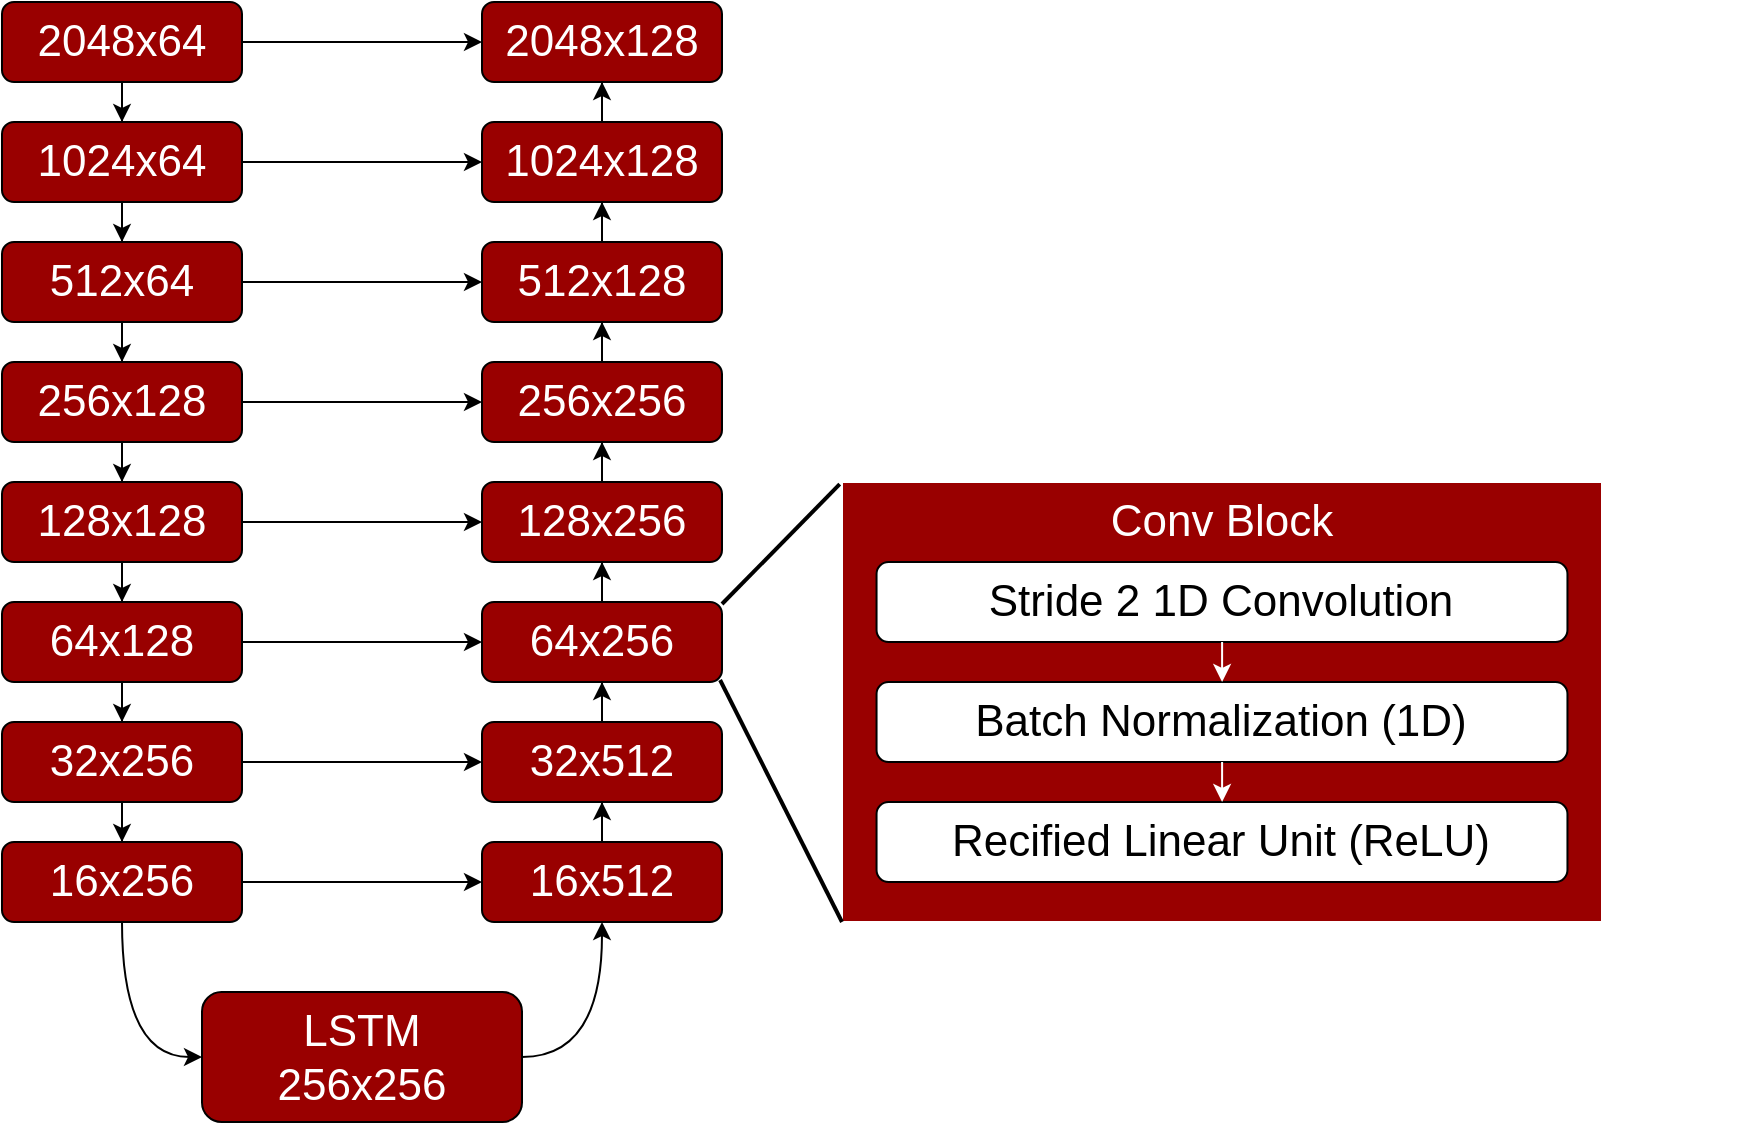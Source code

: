 <mxfile pages="7" version="11.2.5" type="device"><diagram id="hh4wprgYDUWDl3ANVUKV" name="architecture"><mxGraphModel dx="1102" dy="819" grid="1" gridSize="10" guides="1" tooltips="1" connect="1" arrows="1" fold="1" page="1" pageScale="1" pageWidth="850" pageHeight="1100" math="0" shadow="0"><root><mxCell id="0"/><mxCell id="1" parent="0"/><mxCell id="wCIZvv6XgK8G4_lNBsZp-33" style="edgeStyle=orthogonalEdgeStyle;rounded=0;orthogonalLoop=1;jettySize=auto;html=1;fontSize=22;" parent="1" source="wCIZvv6XgK8G4_lNBsZp-1" target="wCIZvv6XgK8G4_lNBsZp-18" edge="1"><mxGeometry relative="1" as="geometry"/></mxCell><mxCell id="wCIZvv6XgK8G4_lNBsZp-34" style="edgeStyle=orthogonalEdgeStyle;rounded=0;orthogonalLoop=1;jettySize=auto;html=1;fontSize=22;" parent="1" source="wCIZvv6XgK8G4_lNBsZp-1" target="wCIZvv6XgK8G4_lNBsZp-2" edge="1"><mxGeometry relative="1" as="geometry"/></mxCell><mxCell id="wCIZvv6XgK8G4_lNBsZp-1" value="2048x64" style="rounded=1;whiteSpace=wrap;html=1;fontSize=22;fillColor=#990000;fontColor=#FFFFFF;" parent="1" vertex="1"><mxGeometry x="20" y="20" width="120" height="40" as="geometry"/></mxCell><mxCell id="wCIZvv6XgK8G4_lNBsZp-32" style="edgeStyle=orthogonalEdgeStyle;rounded=0;orthogonalLoop=1;jettySize=auto;html=1;fontSize=22;" parent="1" source="wCIZvv6XgK8G4_lNBsZp-2" target="wCIZvv6XgK8G4_lNBsZp-19" edge="1"><mxGeometry relative="1" as="geometry"/></mxCell><mxCell id="wCIZvv6XgK8G4_lNBsZp-36" style="edgeStyle=orthogonalEdgeStyle;rounded=0;orthogonalLoop=1;jettySize=auto;html=1;entryX=0.5;entryY=0;entryDx=0;entryDy=0;fontSize=22;" parent="1" source="wCIZvv6XgK8G4_lNBsZp-2" target="wCIZvv6XgK8G4_lNBsZp-3" edge="1"><mxGeometry relative="1" as="geometry"/></mxCell><mxCell id="wCIZvv6XgK8G4_lNBsZp-2" value="1024x64" style="rounded=1;whiteSpace=wrap;html=1;fontSize=22;fillColor=#990000;fontColor=#FFFFFF;" parent="1" vertex="1"><mxGeometry x="20" y="80" width="120" height="40" as="geometry"/></mxCell><mxCell id="wCIZvv6XgK8G4_lNBsZp-31" style="edgeStyle=orthogonalEdgeStyle;rounded=0;orthogonalLoop=1;jettySize=auto;html=1;fontSize=22;" parent="1" source="wCIZvv6XgK8G4_lNBsZp-3" target="wCIZvv6XgK8G4_lNBsZp-20" edge="1"><mxGeometry relative="1" as="geometry"/></mxCell><mxCell id="wCIZvv6XgK8G4_lNBsZp-39" style="edgeStyle=orthogonalEdgeStyle;rounded=0;orthogonalLoop=1;jettySize=auto;html=1;fontSize=22;" parent="1" source="wCIZvv6XgK8G4_lNBsZp-3" target="wCIZvv6XgK8G4_lNBsZp-12" edge="1"><mxGeometry relative="1" as="geometry"/></mxCell><mxCell id="wCIZvv6XgK8G4_lNBsZp-3" value="512x64" style="rounded=1;whiteSpace=wrap;html=1;fontSize=22;fillColor=#990000;fontColor=#FFFFFF;" parent="1" vertex="1"><mxGeometry x="20" y="140" width="120" height="40" as="geometry"/></mxCell><mxCell id="wCIZvv6XgK8G4_lNBsZp-30" style="edgeStyle=orthogonalEdgeStyle;rounded=0;orthogonalLoop=1;jettySize=auto;html=1;fontSize=22;" parent="1" source="wCIZvv6XgK8G4_lNBsZp-12" target="wCIZvv6XgK8G4_lNBsZp-21" edge="1"><mxGeometry relative="1" as="geometry"/></mxCell><mxCell id="wCIZvv6XgK8G4_lNBsZp-40" style="edgeStyle=orthogonalEdgeStyle;rounded=0;orthogonalLoop=1;jettySize=auto;html=1;fontSize=22;" parent="1" source="wCIZvv6XgK8G4_lNBsZp-12" target="wCIZvv6XgK8G4_lNBsZp-13" edge="1"><mxGeometry relative="1" as="geometry"/></mxCell><mxCell id="wCIZvv6XgK8G4_lNBsZp-12" value="256x128" style="rounded=1;whiteSpace=wrap;html=1;fontSize=22;fillColor=#990000;fontColor=#FFFFFF;" parent="1" vertex="1"><mxGeometry x="20" y="200" width="120" height="40" as="geometry"/></mxCell><mxCell id="wCIZvv6XgK8G4_lNBsZp-29" style="edgeStyle=orthogonalEdgeStyle;rounded=0;orthogonalLoop=1;jettySize=auto;html=1;fontSize=22;" parent="1" source="wCIZvv6XgK8G4_lNBsZp-13" target="wCIZvv6XgK8G4_lNBsZp-22" edge="1"><mxGeometry relative="1" as="geometry"/></mxCell><mxCell id="wCIZvv6XgK8G4_lNBsZp-41" style="edgeStyle=orthogonalEdgeStyle;rounded=0;orthogonalLoop=1;jettySize=auto;html=1;fontSize=22;" parent="1" source="wCIZvv6XgK8G4_lNBsZp-13" target="wCIZvv6XgK8G4_lNBsZp-14" edge="1"><mxGeometry relative="1" as="geometry"/></mxCell><mxCell id="wCIZvv6XgK8G4_lNBsZp-13" value="128x128" style="rounded=1;whiteSpace=wrap;html=1;fontSize=22;fillColor=#990000;fontColor=#FFFFFF;" parent="1" vertex="1"><mxGeometry x="20" y="260" width="120" height="40" as="geometry"/></mxCell><mxCell id="wCIZvv6XgK8G4_lNBsZp-28" style="edgeStyle=orthogonalEdgeStyle;rounded=0;orthogonalLoop=1;jettySize=auto;html=1;entryX=0;entryY=0.5;entryDx=0;entryDy=0;fontSize=22;" parent="1" source="wCIZvv6XgK8G4_lNBsZp-14" target="wCIZvv6XgK8G4_lNBsZp-23" edge="1"><mxGeometry relative="1" as="geometry"/></mxCell><mxCell id="wCIZvv6XgK8G4_lNBsZp-42" style="edgeStyle=orthogonalEdgeStyle;rounded=0;orthogonalLoop=1;jettySize=auto;html=1;fontSize=22;" parent="1" source="wCIZvv6XgK8G4_lNBsZp-14" target="wCIZvv6XgK8G4_lNBsZp-15" edge="1"><mxGeometry relative="1" as="geometry"/></mxCell><mxCell id="wCIZvv6XgK8G4_lNBsZp-14" value="64x128" style="rounded=1;whiteSpace=wrap;html=1;fontSize=22;fillColor=#990000;fontColor=#FFFFFF;" parent="1" vertex="1"><mxGeometry x="20" y="320" width="120" height="40" as="geometry"/></mxCell><mxCell id="wCIZvv6XgK8G4_lNBsZp-27" style="edgeStyle=orthogonalEdgeStyle;rounded=0;orthogonalLoop=1;jettySize=auto;html=1;fontSize=22;" parent="1" source="wCIZvv6XgK8G4_lNBsZp-15" target="wCIZvv6XgK8G4_lNBsZp-24" edge="1"><mxGeometry relative="1" as="geometry"/></mxCell><mxCell id="wCIZvv6XgK8G4_lNBsZp-43" style="edgeStyle=orthogonalEdgeStyle;rounded=0;orthogonalLoop=1;jettySize=auto;html=1;fontSize=22;" parent="1" source="wCIZvv6XgK8G4_lNBsZp-15" target="wCIZvv6XgK8G4_lNBsZp-16" edge="1"><mxGeometry relative="1" as="geometry"/></mxCell><mxCell id="wCIZvv6XgK8G4_lNBsZp-15" value="32x256" style="rounded=1;whiteSpace=wrap;html=1;fontSize=22;fillColor=#990000;fontColor=#FFFFFF;" parent="1" vertex="1"><mxGeometry x="20" y="380" width="120" height="40" as="geometry"/></mxCell><mxCell id="wCIZvv6XgK8G4_lNBsZp-26" style="edgeStyle=orthogonalEdgeStyle;rounded=0;orthogonalLoop=1;jettySize=auto;html=1;fontSize=22;" parent="1" source="wCIZvv6XgK8G4_lNBsZp-16" target="wCIZvv6XgK8G4_lNBsZp-25" edge="1"><mxGeometry relative="1" as="geometry"/></mxCell><mxCell id="yEfzBkZARsKfEsl_yCXS-7" style="edgeStyle=orthogonalEdgeStyle;rounded=0;orthogonalLoop=1;jettySize=auto;html=1;curved=1;exitX=0.5;exitY=1;exitDx=0;exitDy=0;entryX=0;entryY=0.5;entryDx=0;entryDy=0;fontSize=22;" parent="1" source="wCIZvv6XgK8G4_lNBsZp-16" target="bncAgw8XK06j2pNenNjP-2" edge="1"><mxGeometry relative="1" as="geometry"><mxPoint x="20" y="530" as="targetPoint"/></mxGeometry></mxCell><mxCell id="wCIZvv6XgK8G4_lNBsZp-16" value="16x256" style="rounded=1;whiteSpace=wrap;html=1;fontSize=22;fillColor=#990000;fontColor=#FFFFFF;" parent="1" vertex="1"><mxGeometry x="20" y="440" width="120" height="40" as="geometry"/></mxCell><mxCell id="wCIZvv6XgK8G4_lNBsZp-18" value="2048x128" style="rounded=1;whiteSpace=wrap;html=1;fontSize=22;fillColor=#990000;fontColor=#FFFFFF;" parent="1" vertex="1"><mxGeometry x="260" y="20" width="120" height="40" as="geometry"/></mxCell><mxCell id="wCIZvv6XgK8G4_lNBsZp-52" style="edgeStyle=orthogonalEdgeStyle;rounded=0;orthogonalLoop=1;jettySize=auto;html=1;fontSize=22;" parent="1" source="wCIZvv6XgK8G4_lNBsZp-19" target="wCIZvv6XgK8G4_lNBsZp-18" edge="1"><mxGeometry relative="1" as="geometry"/></mxCell><mxCell id="wCIZvv6XgK8G4_lNBsZp-19" value="1024x128" style="rounded=1;whiteSpace=wrap;html=1;fontSize=22;fillColor=#990000;fontColor=#FFFFFF;" parent="1" vertex="1"><mxGeometry x="260" y="80" width="120" height="40" as="geometry"/></mxCell><mxCell id="wCIZvv6XgK8G4_lNBsZp-51" style="edgeStyle=orthogonalEdgeStyle;rounded=0;orthogonalLoop=1;jettySize=auto;html=1;fontSize=22;" parent="1" source="wCIZvv6XgK8G4_lNBsZp-20" target="wCIZvv6XgK8G4_lNBsZp-19" edge="1"><mxGeometry relative="1" as="geometry"/></mxCell><mxCell id="wCIZvv6XgK8G4_lNBsZp-20" value="512x128" style="rounded=1;whiteSpace=wrap;html=1;fontSize=22;fillColor=#990000;fontColor=#FFFFFF;" parent="1" vertex="1"><mxGeometry x="260" y="140" width="120" height="40" as="geometry"/></mxCell><mxCell id="wCIZvv6XgK8G4_lNBsZp-50" style="edgeStyle=orthogonalEdgeStyle;rounded=0;orthogonalLoop=1;jettySize=auto;html=1;fontSize=22;" parent="1" source="wCIZvv6XgK8G4_lNBsZp-21" target="wCIZvv6XgK8G4_lNBsZp-20" edge="1"><mxGeometry relative="1" as="geometry"/></mxCell><mxCell id="wCIZvv6XgK8G4_lNBsZp-21" value="256x256" style="rounded=1;whiteSpace=wrap;html=1;fontSize=22;fillColor=#990000;fontColor=#FFFFFF;" parent="1" vertex="1"><mxGeometry x="260" y="200" width="120" height="40" as="geometry"/></mxCell><mxCell id="wCIZvv6XgK8G4_lNBsZp-49" style="edgeStyle=orthogonalEdgeStyle;rounded=0;orthogonalLoop=1;jettySize=auto;html=1;fontSize=22;" parent="1" source="wCIZvv6XgK8G4_lNBsZp-22" target="wCIZvv6XgK8G4_lNBsZp-21" edge="1"><mxGeometry relative="1" as="geometry"/></mxCell><mxCell id="wCIZvv6XgK8G4_lNBsZp-22" value="128x256" style="rounded=1;whiteSpace=wrap;html=1;fontSize=22;fillColor=#990000;fontColor=#FFFFFF;" parent="1" vertex="1"><mxGeometry x="260" y="260" width="120" height="40" as="geometry"/></mxCell><mxCell id="wCIZvv6XgK8G4_lNBsZp-48" style="edgeStyle=orthogonalEdgeStyle;rounded=0;orthogonalLoop=1;jettySize=auto;html=1;fontSize=22;" parent="1" source="wCIZvv6XgK8G4_lNBsZp-23" target="wCIZvv6XgK8G4_lNBsZp-22" edge="1"><mxGeometry relative="1" as="geometry"/></mxCell><mxCell id="wCIZvv6XgK8G4_lNBsZp-23" value="64x256" style="rounded=1;whiteSpace=wrap;html=1;fontSize=22;fillColor=#990000;fontColor=#FFFFFF;" parent="1" vertex="1"><mxGeometry x="260" y="320" width="120" height="40" as="geometry"/></mxCell><mxCell id="wCIZvv6XgK8G4_lNBsZp-47" style="edgeStyle=orthogonalEdgeStyle;rounded=0;orthogonalLoop=1;jettySize=auto;html=1;fontSize=22;" parent="1" source="wCIZvv6XgK8G4_lNBsZp-24" target="wCIZvv6XgK8G4_lNBsZp-23" edge="1"><mxGeometry relative="1" as="geometry"/></mxCell><mxCell id="wCIZvv6XgK8G4_lNBsZp-24" value="32x512" style="rounded=1;whiteSpace=wrap;html=1;fontSize=22;fillColor=#990000;fontColor=#FFFFFF;" parent="1" vertex="1"><mxGeometry x="260" y="380" width="120" height="40" as="geometry"/></mxCell><mxCell id="wCIZvv6XgK8G4_lNBsZp-46" style="edgeStyle=orthogonalEdgeStyle;rounded=0;orthogonalLoop=1;jettySize=auto;html=1;fontSize=22;" parent="1" source="wCIZvv6XgK8G4_lNBsZp-25" target="wCIZvv6XgK8G4_lNBsZp-24" edge="1"><mxGeometry relative="1" as="geometry"/></mxCell><mxCell id="wCIZvv6XgK8G4_lNBsZp-25" value="16x512" style="rounded=1;whiteSpace=wrap;html=1;fontSize=22;fillColor=#990000;fontColor=#FFFFFF;" parent="1" vertex="1"><mxGeometry x="260" y="440" width="120" height="40" as="geometry"/></mxCell><mxCell id="ewyj0aYga1jUK_Ubot-3-1" value="Text" style="text;html=1;resizable=0;points=[];autosize=1;align=left;verticalAlign=top;spacingTop=-4;fontSize=17;fontColor=#FFFFFF;" parent="1" vertex="1"><mxGeometry x="848" y="161" width="50" height="20" as="geometry"/></mxCell><mxCell id="ewyj0aYga1jUK_Ubot-3-2" value="" style="group" parent="1" vertex="1" connectable="0"><mxGeometry x="440" y="260" width="380" height="220" as="geometry"/></mxCell><mxCell id="yEfzBkZARsKfEsl_yCXS-1" value="Conv Block" style="rounded=0;whiteSpace=wrap;html=1;verticalAlign=top;fontSize=22;fillColor=#990000;strokeColor=#FFFFFF;fontColor=#FFFFFF;" parent="ewyj0aYga1jUK_Ubot-3-2" vertex="1"><mxGeometry width="380" height="220" as="geometry"/></mxCell><mxCell id="yEfzBkZARsKfEsl_yCXS-3" value="Stride 2 1D Convolution" style="rounded=1;whiteSpace=wrap;html=1;fontSize=22;" parent="ewyj0aYga1jUK_Ubot-3-2" vertex="1"><mxGeometry x="17.273" y="40" width="345.455" height="40" as="geometry"/></mxCell><mxCell id="yEfzBkZARsKfEsl_yCXS-5" value="Batch Normalization (1D)" style="rounded=1;whiteSpace=wrap;html=1;fontSize=22;" parent="ewyj0aYga1jUK_Ubot-3-2" vertex="1"><mxGeometry x="17.273" y="100" width="345.455" height="40" as="geometry"/></mxCell><mxCell id="yEfzBkZARsKfEsl_yCXS-2" style="edgeStyle=orthogonalEdgeStyle;curved=1;rounded=0;orthogonalLoop=1;jettySize=auto;html=1;fontSize=22;strokeColor=#FFFFFF;" parent="ewyj0aYga1jUK_Ubot-3-2" source="yEfzBkZARsKfEsl_yCXS-3" target="yEfzBkZARsKfEsl_yCXS-5" edge="1"><mxGeometry relative="1" as="geometry"/></mxCell><mxCell id="yEfzBkZARsKfEsl_yCXS-6" value="Recified Linear Unit (ReLU)" style="rounded=1;whiteSpace=wrap;html=1;fontSize=22;" parent="ewyj0aYga1jUK_Ubot-3-2" vertex="1"><mxGeometry x="17.273" y="160" width="345.455" height="40" as="geometry"/></mxCell><mxCell id="yEfzBkZARsKfEsl_yCXS-4" style="edgeStyle=orthogonalEdgeStyle;curved=1;rounded=0;orthogonalLoop=1;jettySize=auto;html=1;fontSize=22;strokeColor=#FFFFFF;" parent="ewyj0aYga1jUK_Ubot-3-2" source="yEfzBkZARsKfEsl_yCXS-5" target="yEfzBkZARsKfEsl_yCXS-6" edge="1"><mxGeometry relative="1" as="geometry"/></mxCell><mxCell id="abrnB-KGb-TQtd7TWHsK-1" value="" style="endArrow=none;html=1;strokeWidth=2;fontSize=26;fontColor=#FFFFFF;entryX=-0.003;entryY=0.005;entryDx=0;entryDy=0;entryPerimeter=0;" parent="1" target="yEfzBkZARsKfEsl_yCXS-1" edge="1"><mxGeometry width="50" height="50" relative="1" as="geometry"><mxPoint x="380" y="321" as="sourcePoint"/><mxPoint x="470" y="610" as="targetPoint"/></mxGeometry></mxCell><mxCell id="abrnB-KGb-TQtd7TWHsK-2" value="" style="endArrow=none;html=1;strokeWidth=2;fontSize=26;fontColor=#FFFFFF;exitX=0.992;exitY=0.975;exitDx=0;exitDy=0;exitPerimeter=0;entryX=0;entryY=1;entryDx=0;entryDy=0;entryPerimeter=0;" parent="1" source="wCIZvv6XgK8G4_lNBsZp-23" target="yEfzBkZARsKfEsl_yCXS-1" edge="1"><mxGeometry width="50" height="50" relative="1" as="geometry"><mxPoint x="460" y="630" as="sourcePoint"/><mxPoint x="510" y="580" as="targetPoint"/></mxGeometry></mxCell><mxCell id="bncAgw8XK06j2pNenNjP-3" style="edgeStyle=orthogonalEdgeStyle;rounded=0;orthogonalLoop=1;jettySize=auto;html=1;entryX=0.5;entryY=1;entryDx=0;entryDy=0;curved=1;exitX=1;exitY=0.5;exitDx=0;exitDy=0;" edge="1" parent="1" source="bncAgw8XK06j2pNenNjP-2" target="wCIZvv6XgK8G4_lNBsZp-25"><mxGeometry relative="1" as="geometry"/></mxCell><mxCell id="bncAgw8XK06j2pNenNjP-2" value="LSTM&lt;br&gt;256x256" style="rounded=1;whiteSpace=wrap;html=1;fontSize=22;fillColor=#990000;fontColor=#FFFFFF;glass=0;shadow=0;comic=0;" vertex="1" parent="1"><mxGeometry x="120" y="515" width="160" height="65" as="geometry"/></mxCell></root></mxGraphModel></diagram><diagram id="qXuyZa2ULwIFoTz99JZ1" name="FrequencyDomain"><mxGraphModel dx="1102" dy="819" grid="1" gridSize="10" guides="1" tooltips="1" connect="1" arrows="1" fold="1" page="1" pageScale="1" pageWidth="850" pageHeight="1100" math="0" shadow="0"><root><mxCell id="7poZ2GvHAvjBAnBOWtJ1-0"/><mxCell id="7poZ2GvHAvjBAnBOWtJ1-1" parent="7poZ2GvHAvjBAnBOWtJ1-0"/><mxCell id="7poZ2GvHAvjBAnBOWtJ1-8" style="edgeStyle=orthogonalEdgeStyle;curved=1;rounded=0;orthogonalLoop=1;jettySize=auto;html=1;fontSize=17;strokeWidth=2;" parent="7poZ2GvHAvjBAnBOWtJ1-1" source="7poZ2GvHAvjBAnBOWtJ1-2" target="7poZ2GvHAvjBAnBOWtJ1-3" edge="1"><mxGeometry relative="1" as="geometry"/></mxCell><mxCell id="7poZ2GvHAvjBAnBOWtJ1-2" value="Time Domain Input Frame" style="rounded=1;whiteSpace=wrap;html=1;fillColor=#990000;fontColor=#FFFFFF;fontSize=17;" parent="7poZ2GvHAvjBAnBOWtJ1-1" vertex="1"><mxGeometry x="480" y="140" width="200" height="50" as="geometry"/></mxCell><mxCell id="7poZ2GvHAvjBAnBOWtJ1-9" style="rounded=0;orthogonalLoop=1;jettySize=auto;html=1;exitX=0.25;exitY=1;exitDx=0;exitDy=0;fontSize=17;strokeWidth=2;" parent="7poZ2GvHAvjBAnBOWtJ1-1" source="7poZ2GvHAvjBAnBOWtJ1-3" target="7poZ2GvHAvjBAnBOWtJ1-4" edge="1"><mxGeometry relative="1" as="geometry"/></mxCell><mxCell id="7poZ2GvHAvjBAnBOWtJ1-12" value="Magnitude" style="text;html=1;resizable=0;points=[];align=center;verticalAlign=middle;labelBackgroundColor=#ffffff;fontSize=17;" parent="7poZ2GvHAvjBAnBOWtJ1-9" vertex="1" connectable="0"><mxGeometry x="0.26" relative="1" as="geometry"><mxPoint y="-15" as="offset"/></mxGeometry></mxCell><mxCell id="7poZ2GvHAvjBAnBOWtJ1-13" style="edgeStyle=orthogonalEdgeStyle;curved=1;rounded=0;orthogonalLoop=1;jettySize=auto;html=1;exitX=0.75;exitY=1;exitDx=0;exitDy=0;entryX=0.75;entryY=0;entryDx=0;entryDy=0;fontSize=17;strokeWidth=2;" parent="7poZ2GvHAvjBAnBOWtJ1-1" source="7poZ2GvHAvjBAnBOWtJ1-3" target="7poZ2GvHAvjBAnBOWtJ1-5" edge="1"><mxGeometry relative="1" as="geometry"/></mxCell><mxCell id="7poZ2GvHAvjBAnBOWtJ1-14" value="Phase" style="text;html=1;resizable=0;points=[];align=center;verticalAlign=middle;labelBackgroundColor=#ffffff;fontSize=17;" parent="7poZ2GvHAvjBAnBOWtJ1-13" vertex="1" connectable="0"><mxGeometry x="-0.122" y="-4" relative="1" as="geometry"><mxPoint x="4" y="10" as="offset"/></mxGeometry></mxCell><mxCell id="7poZ2GvHAvjBAnBOWtJ1-3" value="FFT" style="rounded=1;whiteSpace=wrap;html=1;fillColor=#990000;fontColor=#FFFFFF;fontSize=17;" parent="7poZ2GvHAvjBAnBOWtJ1-1" vertex="1"><mxGeometry x="480" y="210" width="200" height="30" as="geometry"/></mxCell><mxCell id="7poZ2GvHAvjBAnBOWtJ1-10" style="rounded=0;orthogonalLoop=1;jettySize=auto;html=1;entryX=0.25;entryY=0;entryDx=0;entryDy=0;fontSize=17;strokeWidth=2;" parent="7poZ2GvHAvjBAnBOWtJ1-1" source="7poZ2GvHAvjBAnBOWtJ1-4" target="7poZ2GvHAvjBAnBOWtJ1-5" edge="1"><mxGeometry relative="1" as="geometry"/></mxCell><mxCell id="7poZ2GvHAvjBAnBOWtJ1-4" value="U-Net" style="rounded=1;whiteSpace=wrap;html=1;fillColor=#990000;fontColor=#FFFFFF;fontSize=17;" parent="7poZ2GvHAvjBAnBOWtJ1-1" vertex="1"><mxGeometry x="480" y="300" width="100" height="80" as="geometry"/></mxCell><mxCell id="7poZ2GvHAvjBAnBOWtJ1-7" style="edgeStyle=orthogonalEdgeStyle;curved=1;rounded=0;orthogonalLoop=1;jettySize=auto;html=1;fontSize=17;strokeWidth=2;" parent="7poZ2GvHAvjBAnBOWtJ1-1" source="7poZ2GvHAvjBAnBOWtJ1-5" target="7poZ2GvHAvjBAnBOWtJ1-6" edge="1"><mxGeometry relative="1" as="geometry"/></mxCell><mxCell id="7poZ2GvHAvjBAnBOWtJ1-5" value="IFFT" style="rounded=1;whiteSpace=wrap;html=1;fillColor=#990000;fontColor=#FFFFFF;fontSize=17;" parent="7poZ2GvHAvjBAnBOWtJ1-1" vertex="1"><mxGeometry x="480" y="412.5" width="200" height="30" as="geometry"/></mxCell><mxCell id="7poZ2GvHAvjBAnBOWtJ1-6" value="Time Domain Output Frame" style="rounded=1;whiteSpace=wrap;html=1;fillColor=#990000;fontColor=#FFFFFF;fontSize=17;" parent="7poZ2GvHAvjBAnBOWtJ1-1" vertex="1"><mxGeometry x="480" y="466.5" width="200" height="50" as="geometry"/></mxCell><mxCell id="DkRCwfzaku38w6i229BZ-0" value="&lt;font style=&quot;font-size: 22px&quot;&gt;Frequency-Domain&lt;br&gt;Network&lt;/font&gt;" style="text;html=1;resizable=0;points=[];autosize=1;align=center;verticalAlign=top;spacingTop=-4;fontSize=26;fontColor=#000000;" parent="7poZ2GvHAvjBAnBOWtJ1-1" vertex="1"><mxGeometry x="480" y="535" width="200" height="70" as="geometry"/></mxCell><mxCell id="DkRCwfzaku38w6i229BZ-16" style="edgeStyle=orthogonalEdgeStyle;rounded=0;orthogonalLoop=1;jettySize=auto;html=1;entryX=0.5;entryY=0;entryDx=0;entryDy=0;startArrow=none;startFill=0;endArrow=classic;endFill=1;strokeWidth=2;fontSize=26;fontColor=#000000;" parent="7poZ2GvHAvjBAnBOWtJ1-1" source="DkRCwfzaku38w6i229BZ-4" target="DkRCwfzaku38w6i229BZ-11" edge="1"><mxGeometry relative="1" as="geometry"/></mxCell><mxCell id="DkRCwfzaku38w6i229BZ-4" value="Time Domain Input Frame" style="rounded=1;whiteSpace=wrap;html=1;fillColor=#990000;fontColor=#FFFFFF;fontSize=17;" parent="7poZ2GvHAvjBAnBOWtJ1-1" vertex="1"><mxGeometry x="180" y="140" width="200" height="50" as="geometry"/></mxCell><mxCell id="DkRCwfzaku38w6i229BZ-15" style="edgeStyle=orthogonalEdgeStyle;rounded=0;orthogonalLoop=1;jettySize=auto;html=1;startArrow=none;startFill=0;endArrow=classic;endFill=1;strokeWidth=2;fontSize=26;fontColor=#000000;" parent="7poZ2GvHAvjBAnBOWtJ1-1" source="DkRCwfzaku38w6i229BZ-11" target="DkRCwfzaku38w6i229BZ-14" edge="1"><mxGeometry relative="1" as="geometry"/></mxCell><mxCell id="DkRCwfzaku38w6i229BZ-11" value="U-Net" style="rounded=1;whiteSpace=wrap;html=1;fillColor=#990000;fontColor=#FFFFFF;fontSize=17;" parent="7poZ2GvHAvjBAnBOWtJ1-1" vertex="1"><mxGeometry x="180" y="300" width="200" height="80" as="geometry"/></mxCell><mxCell id="DkRCwfzaku38w6i229BZ-12" style="edgeStyle=orthogonalEdgeStyle;curved=1;rounded=0;orthogonalLoop=1;jettySize=auto;html=1;fontSize=17;" parent="7poZ2GvHAvjBAnBOWtJ1-1" target="DkRCwfzaku38w6i229BZ-14" edge="1"><mxGeometry relative="1" as="geometry"><mxPoint x="280" y="480" as="sourcePoint"/></mxGeometry></mxCell><mxCell id="DkRCwfzaku38w6i229BZ-14" value="Time Domain Output Frame" style="rounded=1;whiteSpace=wrap;html=1;fillColor=#990000;fontColor=#FFFFFF;fontSize=17;" parent="7poZ2GvHAvjBAnBOWtJ1-1" vertex="1"><mxGeometry x="180" y="466.5" width="200" height="50" as="geometry"/></mxCell><mxCell id="DkRCwfzaku38w6i229BZ-17" value="Time-Domain&lt;br style=&quot;font-size: 22px;&quot;&gt;Network" style="text;html=1;resizable=0;points=[];autosize=1;align=center;verticalAlign=top;spacingTop=-4;fontSize=22;fontColor=#000000;" parent="7poZ2GvHAvjBAnBOWtJ1-1" vertex="1"><mxGeometry x="195" y="535" width="170" height="60" as="geometry"/></mxCell></root></mxGraphModel></diagram><diagram name="freq_v2" id="ogSLtBiOu8sqXfeOTIeQ"><mxGraphModel dx="1102" dy="819" grid="1" gridSize="10" guides="1" tooltips="1" connect="1" arrows="1" fold="1" page="1" pageScale="1" pageWidth="850" pageHeight="1100" math="0" shadow="0"><root><mxCell id="35wPEFHumbFUFWzHyKSu-0"/><mxCell id="35wPEFHumbFUFWzHyKSu-1" parent="35wPEFHumbFUFWzHyKSu-0"/><mxCell id="35wPEFHumbFUFWzHyKSu-30" style="edgeStyle=orthogonalEdgeStyle;rounded=0;orthogonalLoop=1;jettySize=auto;html=1;startArrow=none;startFill=0;endArrow=classic;endFill=1;strokeWidth=2;fontSize=22;fontColor=#FFFFFF;entryX=0.5;entryY=1;entryDx=0;entryDy=0;" parent="35wPEFHumbFUFWzHyKSu-1" source="35wPEFHumbFUFWzHyKSu-24" target="35wPEFHumbFUFWzHyKSu-25" edge="1"><mxGeometry relative="1" as="geometry"><Array as="points"><mxPoint x="260" y="460"/><mxPoint x="700" y="460"/></Array></mxGeometry></mxCell><mxCell id="35wPEFHumbFUFWzHyKSu-31" value="&lt;font color=&quot;#000000&quot;&gt;Phase&lt;/font&gt;" style="text;html=1;resizable=0;points=[];align=center;verticalAlign=middle;labelBackgroundColor=#ffffff;fontSize=22;fontColor=#FFFFFF;" parent="35wPEFHumbFUFWzHyKSu-30" vertex="1" connectable="0"><mxGeometry x="-0.163" y="1" relative="1" as="geometry"><mxPoint x="-69" y="1" as="offset"/></mxGeometry></mxCell><mxCell id="35wPEFHumbFUFWzHyKSu-32" style="edgeStyle=orthogonalEdgeStyle;rounded=0;orthogonalLoop=1;jettySize=auto;html=1;startArrow=none;startFill=0;endArrow=classic;endFill=1;strokeWidth=2;fontSize=22;fontColor=#FFFFFF;" parent="35wPEFHumbFUFWzHyKSu-1" source="35wPEFHumbFUFWzHyKSu-24" target="35wPEFHumbFUFWzHyKSu-26" edge="1"><mxGeometry relative="1" as="geometry"/></mxCell><mxCell id="35wPEFHumbFUFWzHyKSu-34" value="&lt;font color=&quot;#000000&quot;&gt;Magnitude&lt;/font&gt;" style="text;html=1;resizable=0;points=[];align=center;verticalAlign=middle;labelBackgroundColor=#ffffff;fontSize=22;fontColor=#FFFFFF;" parent="35wPEFHumbFUFWzHyKSu-32" vertex="1" connectable="0"><mxGeometry x="-0.2" relative="1" as="geometry"><mxPoint x="10" y="-20" as="offset"/></mxGeometry></mxCell><mxCell id="35wPEFHumbFUFWzHyKSu-24" value="FFT" style="shape=process;whiteSpace=wrap;html=1;backgroundOutline=1;rounded=1;strokeWidth=2;fillColor=#990000;gradientColor=none;fontSize=22;fontColor=#FFFFFF;align=center;" parent="35wPEFHumbFUFWzHyKSu-1" vertex="1"><mxGeometry x="200" y="370" width="120" height="60" as="geometry"/></mxCell><mxCell id="oRrmZTVtJe_iHi8vEW_9-3" style="edgeStyle=orthogonalEdgeStyle;rounded=0;orthogonalLoop=1;jettySize=auto;html=1;startArrow=none;startFill=0;endArrow=classic;endFill=1;strokeWidth=2;fontSize=22;fontColor=#FFFFFF;" parent="35wPEFHumbFUFWzHyKSu-1" source="35wPEFHumbFUFWzHyKSu-25" target="oRrmZTVtJe_iHi8vEW_9-2" edge="1"><mxGeometry relative="1" as="geometry"><Array as="points"><mxPoint x="700" y="340"/><mxPoint x="700" y="340"/></Array></mxGeometry></mxCell><mxCell id="35wPEFHumbFUFWzHyKSu-25" value="IFFT" style="shape=process;whiteSpace=wrap;html=1;backgroundOutline=1;rounded=1;strokeWidth=2;fillColor=#990000;gradientColor=none;fontSize=22;fontColor=#FFFFFF;align=center;" parent="35wPEFHumbFUFWzHyKSu-1" vertex="1"><mxGeometry x="640" y="370" width="120" height="60" as="geometry"/></mxCell><mxCell id="35wPEFHumbFUFWzHyKSu-33" style="edgeStyle=orthogonalEdgeStyle;rounded=0;orthogonalLoop=1;jettySize=auto;html=1;startArrow=none;startFill=0;endArrow=classic;endFill=1;strokeWidth=2;fontSize=22;fontColor=#FFFFFF;" parent="35wPEFHumbFUFWzHyKSu-1" source="35wPEFHumbFUFWzHyKSu-26" target="35wPEFHumbFUFWzHyKSu-25" edge="1"><mxGeometry relative="1" as="geometry"/></mxCell><mxCell id="35wPEFHumbFUFWzHyKSu-26" value="U-Net" style="shape=process;whiteSpace=wrap;html=1;backgroundOutline=1;rounded=1;strokeWidth=2;fillColor=#990000;gradientColor=none;fontSize=22;fontColor=#FFFFFF;align=center;" parent="35wPEFHumbFUFWzHyKSu-1" vertex="1"><mxGeometry x="470" y="370" width="120" height="60" as="geometry"/></mxCell><mxCell id="oRrmZTVtJe_iHi8vEW_9-4" style="edgeStyle=orthogonalEdgeStyle;rounded=0;orthogonalLoop=1;jettySize=auto;html=1;startArrow=none;startFill=0;endArrow=classic;endFill=1;strokeWidth=2;fontSize=22;fontColor=#FFFFFF;" parent="35wPEFHumbFUFWzHyKSu-1" source="oRrmZTVtJe_iHi8vEW_9-1" target="35wPEFHumbFUFWzHyKSu-24" edge="1"><mxGeometry relative="1" as="geometry"><Array as="points"><mxPoint x="260" y="340"/><mxPoint x="260" y="340"/></Array></mxGeometry></mxCell><mxCell id="oRrmZTVtJe_iHi8vEW_9-1" value="Time Domain Input" style="rounded=1;whiteSpace=wrap;html=1;strokeWidth=2;fillColor=#990000;gradientColor=none;fontSize=22;fontColor=#FFFFFF;align=center;" parent="35wPEFHumbFUFWzHyKSu-1" vertex="1"><mxGeometry x="200" y="270" width="180" height="60" as="geometry"/></mxCell><mxCell id="oRrmZTVtJe_iHi8vEW_9-2" value="Time Domain Output" style="rounded=1;whiteSpace=wrap;html=1;strokeWidth=2;fillColor=#990000;gradientColor=none;fontSize=22;fontColor=#FFFFFF;align=center;" parent="35wPEFHumbFUFWzHyKSu-1" vertex="1"><mxGeometry x="580" y="270" width="180" height="60" as="geometry"/></mxCell></root></mxGraphModel></diagram><diagram id="fx9NEuoa82ZNYQCdbemu" name="wola"><mxGraphModel dx="1102" dy="819" grid="1" gridSize="10" guides="1" tooltips="1" connect="1" arrows="1" fold="1" page="1" pageScale="1" pageWidth="850" pageHeight="1100" math="0" shadow="0"><root><mxCell id="qijG8XPXN5iepbsBLy6E-0"/><mxCell id="qijG8XPXN5iepbsBLy6E-1" parent="qijG8XPXN5iepbsBLy6E-0"/><mxCell id="qijG8XPXN5iepbsBLy6E-2" value="" style="rounded=0;whiteSpace=wrap;html=1;strokeColor=#000000;fillColor=none;fontSize=17;fontColor=#FFFFFF;" parent="qijG8XPXN5iepbsBLy6E-1" vertex="1"><mxGeometry x="120" y="120" width="600" height="120" as="geometry"/></mxCell><mxCell id="qijG8XPXN5iepbsBLy6E-3" value="" style="rounded=0;whiteSpace=wrap;html=1;strokeColor=#000000;fillColor=none;fontSize=17;fontColor=#FFFFFF;" parent="qijG8XPXN5iepbsBLy6E-1" vertex="1"><mxGeometry x="120" y="320" width="600" height="120" as="geometry"/></mxCell><mxCell id="qijG8XPXN5iepbsBLy6E-4" value="" style="rounded=0;whiteSpace=wrap;html=1;strokeColor=#000000;fillColor=none;fontSize=17;fontColor=#FFFFFF;" parent="qijG8XPXN5iepbsBLy6E-1" vertex="1"><mxGeometry x="200" y="120" width="120" height="120" as="geometry"/></mxCell><mxCell id="qijG8XPXN5iepbsBLy6E-5" value="" style="rounded=0;whiteSpace=wrap;html=1;strokeColor=#000000;fillColor=none;fontSize=17;fontColor=#FFFFFF;" parent="qijG8XPXN5iepbsBLy6E-1" vertex="1"><mxGeometry x="200" y="320" width="120" height="120" as="geometry"/></mxCell><mxCell id="qijG8XPXN5iepbsBLy6E-7" style="edgeStyle=orthogonalEdgeStyle;curved=1;rounded=0;orthogonalLoop=1;jettySize=auto;html=1;strokeColor=#FFFFFF;fontSize=17;fontColor=#FFFFFF;" parent="qijG8XPXN5iepbsBLy6E-1" source="qijG8XPXN5iepbsBLy6E-6" target="qijG8XPXN5iepbsBLy6E-5" edge="1"><mxGeometry relative="1" as="geometry"/></mxCell><mxCell id="qijG8XPXN5iepbsBLy6E-9" style="edgeStyle=orthogonalEdgeStyle;curved=1;rounded=0;orthogonalLoop=1;jettySize=auto;html=1;strokeColor=#000000;fontSize=17;fontColor=#FFFFFF;" parent="qijG8XPXN5iepbsBLy6E-1" source="qijG8XPXN5iepbsBLy6E-6" target="qijG8XPXN5iepbsBLy6E-8" edge="1"><mxGeometry relative="1" as="geometry"/></mxCell><mxCell id="qijG8XPXN5iepbsBLy6E-6" value="" style="pointerEvents=1;verticalLabelPosition=bottom;shadow=0;dashed=0;align=center;fillColor=#ffffff;html=1;verticalAlign=top;strokeWidth=1;shape=mxgraph.electrical.waveforms.sine_wave;fontSize=17;fontColor=#FFFFFF;" parent="qijG8XPXN5iepbsBLy6E-1" vertex="1"><mxGeometry x="200" y="120" width="120" height="120" as="geometry"/></mxCell><mxCell id="qijG8XPXN5iepbsBLy6E-8" value="" style="pointerEvents=1;verticalLabelPosition=bottom;shadow=0;dashed=0;align=center;fillColor=#ffffff;html=1;verticalAlign=top;strokeWidth=1;shape=mxgraph.electrical.waveforms.sine_wave;fontSize=17;fontColor=#FFFFFF;" parent="qijG8XPXN5iepbsBLy6E-1" vertex="1"><mxGeometry x="200" y="320" width="120" height="120" as="geometry"/></mxCell><mxCell id="qijG8XPXN5iepbsBLy6E-10" value="" style="pointerEvents=1;verticalLabelPosition=bottom;shadow=0;dashed=0;align=center;fillColor=#ffffff;html=1;verticalAlign=top;strokeWidth=1;shape=mxgraph.electrical.waveforms.sine_wave;fontSize=17;fontColor=#FFFFFF;flipV=1;" parent="qijG8XPXN5iepbsBLy6E-1" vertex="1"><mxGeometry x="260" y="320" width="120" height="120" as="geometry"/></mxCell><mxCell id="qijG8XPXN5iepbsBLy6E-13" value="" style="rounded=0;whiteSpace=wrap;html=1;strokeColor=#000000;fillColor=none;fontSize=17;fontColor=#FFFFFF;container=1;" parent="qijG8XPXN5iepbsBLy6E-1" vertex="1"><mxGeometry x="200" y="520" width="120" height="120" as="geometry"/></mxCell><mxCell id="qijG8XPXN5iepbsBLy6E-12" value="" style="pointerEvents=1;verticalLabelPosition=bottom;shadow=0;dashed=0;align=center;fillColor=#ffffff;html=1;verticalAlign=top;strokeWidth=1;shape=mxgraph.electrical.waveforms.sine_wave;fontSize=17;fontColor=#FFFFFF;" parent="qijG8XPXN5iepbsBLy6E-1" vertex="1"><mxGeometry x="360" y="530" width="120" height="120" as="geometry"/></mxCell><mxCell id="qijG8XPXN5iepbsBLy6E-14" value="" style="rounded=0;whiteSpace=wrap;html=1;strokeColor=#000000;fillColor=none;fontSize=17;fontColor=#FFFFFF;container=1;" parent="qijG8XPXN5iepbsBLy6E-1" vertex="1"><mxGeometry x="260" y="320" width="120" height="120" as="geometry"/></mxCell></root></mxGraphModel></diagram><diagram id="DNdTzwYIL46cdfZAhQiQ" name="future"><mxGraphModel dx="1102" dy="819" grid="1" gridSize="10" guides="1" tooltips="1" connect="1" arrows="1" fold="1" page="1" pageScale="1" pageWidth="850" pageHeight="1100" math="0" shadow="0"><root><mxCell id="7LmBzsPBHZD1vzUi6XI8-0"/><mxCell id="7LmBzsPBHZD1vzUi6XI8-1" parent="7LmBzsPBHZD1vzUi6XI8-0"/><mxCell id="Po220lLv6X9oIyRVgk34-6" style="edgeStyle=orthogonalEdgeStyle;rounded=0;orthogonalLoop=1;jettySize=auto;html=1;fontColor=#FFFFFF;strokeWidth=3;fontSize=16;" parent="7LmBzsPBHZD1vzUi6XI8-1" source="Po220lLv6X9oIyRVgk34-0" target="Po220lLv6X9oIyRVgk34-1" edge="1"><mxGeometry relative="1" as="geometry"/></mxCell><mxCell id="Po220lLv6X9oIyRVgk34-0" value="Input Frame 1" style="rounded=1;whiteSpace=wrap;html=1;fillColor=#990000;fontColor=#FFFFFF;strokeWidth=1;fontSize=16;" parent="7LmBzsPBHZD1vzUi6XI8-1" vertex="1"><mxGeometry x="160" y="160" width="200" height="40" as="geometry"/></mxCell><mxCell id="Po220lLv6X9oIyRVgk34-7" style="edgeStyle=orthogonalEdgeStyle;rounded=0;orthogonalLoop=1;jettySize=auto;html=1;fontColor=#FFFFFF;strokeWidth=3;fontSize=16;" parent="7LmBzsPBHZD1vzUi6XI8-1" source="Po220lLv6X9oIyRVgk34-1" target="Po220lLv6X9oIyRVgk34-4" edge="1"><mxGeometry relative="1" as="geometry"/></mxCell><mxCell id="Po220lLv6X9oIyRVgk34-1" value="Encoder" style="rounded=1;whiteSpace=wrap;html=1;fillColor=#990000;fontColor=#FFFFFF;strokeWidth=1;fontSize=16;" parent="7LmBzsPBHZD1vzUi6XI8-1" vertex="1"><mxGeometry x="200" y="230" width="120" height="40" as="geometry"/></mxCell><mxCell id="Po220lLv6X9oIyRVgk34-2" value="Output Frame 1" style="rounded=1;whiteSpace=wrap;html=1;fillColor=#990000;fontColor=#FFFFFF;strokeWidth=1;fontSize=16;" parent="7LmBzsPBHZD1vzUi6XI8-1" vertex="1"><mxGeometry x="160" y="440" width="200" height="40" as="geometry"/></mxCell><mxCell id="Po220lLv6X9oIyRVgk34-9" style="edgeStyle=orthogonalEdgeStyle;rounded=0;orthogonalLoop=1;jettySize=auto;html=1;fontColor=#FFFFFF;strokeWidth=3;fontSize=16;" parent="7LmBzsPBHZD1vzUi6XI8-1" source="Po220lLv6X9oIyRVgk34-3" target="Po220lLv6X9oIyRVgk34-2" edge="1"><mxGeometry relative="1" as="geometry"/></mxCell><mxCell id="Po220lLv6X9oIyRVgk34-3" value="Decoder" style="rounded=1;whiteSpace=wrap;html=1;fillColor=#990000;fontColor=#FFFFFF;strokeWidth=1;fontSize=16;" parent="7LmBzsPBHZD1vzUi6XI8-1" vertex="1"><mxGeometry x="200" y="370" width="120" height="40" as="geometry"/></mxCell><mxCell id="Po220lLv6X9oIyRVgk34-8" style="edgeStyle=orthogonalEdgeStyle;rounded=0;orthogonalLoop=1;jettySize=auto;html=1;entryX=0.5;entryY=0;entryDx=0;entryDy=0;fontColor=#FFFFFF;strokeWidth=3;fontSize=16;" parent="7LmBzsPBHZD1vzUi6XI8-1" source="Po220lLv6X9oIyRVgk34-4" target="Po220lLv6X9oIyRVgk34-3" edge="1"><mxGeometry relative="1" as="geometry"/></mxCell><mxCell id="Po220lLv6X9oIyRVgk34-23" style="edgeStyle=orthogonalEdgeStyle;rounded=0;orthogonalLoop=1;jettySize=auto;html=1;fontColor=#FFFFFF;strokeWidth=3;fontSize=16;" parent="7LmBzsPBHZD1vzUi6XI8-1" source="Po220lLv6X9oIyRVgk34-4" target="Po220lLv6X9oIyRVgk34-21" edge="1"><mxGeometry relative="1" as="geometry"/></mxCell><mxCell id="Po220lLv6X9oIyRVgk34-24" style="edgeStyle=orthogonalEdgeStyle;rounded=0;orthogonalLoop=1;jettySize=auto;html=1;fontColor=#FFFFFF;startArrow=classic;startFill=1;endArrow=none;endFill=0;strokeWidth=3;dashed=1;dashPattern=1 4;fontSize=16;" parent="7LmBzsPBHZD1vzUi6XI8-1" source="Po220lLv6X9oIyRVgk34-4" edge="1"><mxGeometry relative="1" as="geometry"><mxPoint x="120" y="320" as="targetPoint"/></mxGeometry></mxCell><mxCell id="Po220lLv6X9oIyRVgk34-4" value="GRU" style="rounded=1;whiteSpace=wrap;html=1;fillColor=#990000;fontColor=#FFFFFF;strokeWidth=1;fontSize=16;" parent="7LmBzsPBHZD1vzUi6XI8-1" vertex="1"><mxGeometry x="220" y="300" width="80" height="40" as="geometry"/></mxCell><mxCell id="Po220lLv6X9oIyRVgk34-12" style="edgeStyle=orthogonalEdgeStyle;rounded=0;orthogonalLoop=1;jettySize=auto;html=1;fontColor=#FFFFFF;strokeWidth=3;fontSize=16;" parent="7LmBzsPBHZD1vzUi6XI8-1" source="Po220lLv6X9oIyRVgk34-13" target="Po220lLv6X9oIyRVgk34-16" edge="1"><mxGeometry relative="1" as="geometry"/></mxCell><mxCell id="Po220lLv6X9oIyRVgk34-13" value="Input Frame 2" style="rounded=1;whiteSpace=wrap;html=1;fillColor=#990000;fontColor=#FFFFFF;strokeWidth=1;fontSize=16;" parent="7LmBzsPBHZD1vzUi6XI8-1" vertex="1"><mxGeometry x="400" y="160" width="200" height="40" as="geometry"/></mxCell><mxCell id="Po220lLv6X9oIyRVgk34-14" style="edgeStyle=orthogonalEdgeStyle;rounded=0;orthogonalLoop=1;jettySize=auto;html=1;fontColor=#FFFFFF;strokeWidth=3;fontSize=16;" parent="7LmBzsPBHZD1vzUi6XI8-1" source="Po220lLv6X9oIyRVgk34-16" target="Po220lLv6X9oIyRVgk34-21" edge="1"><mxGeometry relative="1" as="geometry"/></mxCell><mxCell id="Po220lLv6X9oIyRVgk34-16" value="Encoder" style="rounded=1;whiteSpace=wrap;html=1;fillColor=#990000;fontColor=#FFFFFF;strokeWidth=1;fontSize=16;" parent="7LmBzsPBHZD1vzUi6XI8-1" vertex="1"><mxGeometry x="440" y="230" width="120" height="40" as="geometry"/></mxCell><mxCell id="Po220lLv6X9oIyRVgk34-17" value="Output Frame 2" style="rounded=1;whiteSpace=wrap;html=1;fillColor=#990000;fontColor=#FFFFFF;strokeWidth=1;fontSize=16;" parent="7LmBzsPBHZD1vzUi6XI8-1" vertex="1"><mxGeometry x="400" y="440" width="200" height="40" as="geometry"/></mxCell><mxCell id="Po220lLv6X9oIyRVgk34-18" style="edgeStyle=orthogonalEdgeStyle;rounded=0;orthogonalLoop=1;jettySize=auto;html=1;fontColor=#FFFFFF;strokeWidth=3;fontSize=16;" parent="7LmBzsPBHZD1vzUi6XI8-1" source="Po220lLv6X9oIyRVgk34-19" target="Po220lLv6X9oIyRVgk34-17" edge="1"><mxGeometry relative="1" as="geometry"/></mxCell><mxCell id="Po220lLv6X9oIyRVgk34-19" value="Decoder" style="rounded=1;whiteSpace=wrap;html=1;fillColor=#990000;fontColor=#FFFFFF;strokeWidth=1;fontSize=16;" parent="7LmBzsPBHZD1vzUi6XI8-1" vertex="1"><mxGeometry x="440" y="370" width="120" height="40" as="geometry"/></mxCell><mxCell id="Po220lLv6X9oIyRVgk34-20" style="edgeStyle=orthogonalEdgeStyle;rounded=0;orthogonalLoop=1;jettySize=auto;html=1;entryX=0.5;entryY=0;entryDx=0;entryDy=0;fontColor=#FFFFFF;strokeWidth=3;fontSize=16;" parent="7LmBzsPBHZD1vzUi6XI8-1" source="Po220lLv6X9oIyRVgk34-21" target="Po220lLv6X9oIyRVgk34-19" edge="1"><mxGeometry relative="1" as="geometry"/></mxCell><mxCell id="Po220lLv6X9oIyRVgk34-25" style="edgeStyle=orthogonalEdgeStyle;rounded=0;orthogonalLoop=1;jettySize=auto;html=1;startArrow=none;startFill=0;endArrow=classic;endFill=1;fontColor=#FFFFFF;strokeWidth=3;dashed=1;dashPattern=1 4;fontSize=16;" parent="7LmBzsPBHZD1vzUi6XI8-1" source="Po220lLv6X9oIyRVgk34-21" edge="1"><mxGeometry relative="1" as="geometry"><mxPoint x="640" y="320" as="targetPoint"/></mxGeometry></mxCell><mxCell id="Po220lLv6X9oIyRVgk34-21" value="GRU" style="rounded=1;whiteSpace=wrap;html=1;fillColor=#990000;fontColor=#FFFFFF;strokeWidth=1;fontSize=16;" parent="7LmBzsPBHZD1vzUi6XI8-1" vertex="1"><mxGeometry x="460" y="300" width="80" height="40" as="geometry"/></mxCell></root></mxGraphModel></diagram><diagram id="9w7PjZrqx_zZPp30MKEy" name="metrics"><mxGraphModel dx="1102" dy="819" grid="1" gridSize="10" guides="1" tooltips="1" connect="1" arrows="1" fold="1" page="1" pageScale="1" pageWidth="850" pageHeight="1100" math="0" shadow="0"><root><mxCell id="PFqcCgZ28ozNTQ_tNAY3-0"/><mxCell id="PFqcCgZ28ozNTQ_tNAY3-1" parent="PFqcCgZ28ozNTQ_tNAY3-0"/><mxCell id="PFqcCgZ28ozNTQ_tNAY3-22" value="PESQ" style="text;html=1;resizable=0;points=[];autosize=1;align=left;verticalAlign=top;spacingTop=-4;fontSize=22;fontColor=#000000;" parent="PFqcCgZ28ozNTQ_tNAY3-1" vertex="1"><mxGeometry x="409" y="210" width="90" height="30" as="geometry"/></mxCell><mxCell id="PFqcCgZ28ozNTQ_tNAY3-23" value="STOI" style="text;html=1;resizable=0;points=[];autosize=1;align=left;verticalAlign=top;spacingTop=-4;fontSize=22;fontColor=#000000;" parent="PFqcCgZ28ozNTQ_tNAY3-1" vertex="1"><mxGeometry x="409" y="100" width="80" height="30" as="geometry"/></mxCell><mxCell id="PFqcCgZ28ozNTQ_tNAY3-26" value="excellent" style="text;html=1;resizable=0;points=[];autosize=1;align=left;verticalAlign=top;spacingTop=-4;fontSize=22;fontColor=#000000;" parent="PFqcCgZ28ozNTQ_tNAY3-1" vertex="1"><mxGeometry x="590" y="210" width="120" height="30" as="geometry"/></mxCell><mxCell id="PFqcCgZ28ozNTQ_tNAY3-27" value="poor" style="text;html=1;resizable=0;points=[];autosize=1;align=left;verticalAlign=top;spacingTop=-4;fontSize=22;fontColor=#000000;" parent="PFqcCgZ28ozNTQ_tNAY3-1" vertex="1"><mxGeometry x="190.5" y="210" width="70" height="30" as="geometry"/></mxCell><mxCell id="PFqcCgZ28ozNTQ_tNAY3-28" value="" style="group;flipV=1;flipH=1;fontSize=22;" parent="PFqcCgZ28ozNTQ_tNAY3-1" vertex="1" connectable="0"><mxGeometry x="190" y="130" width="510" height="70" as="geometry"/></mxCell><mxCell id="PFqcCgZ28ozNTQ_tNAY3-2" value="" style="rounded=0;whiteSpace=wrap;html=1;strokeWidth=3;fillColor=#F6D04D;fontColor=#000000;gradientColor=#990000;gradientDirection=west;fontSize=22;labelPosition=right;verticalLabelPosition=middle;align=left;verticalAlign=middle;" parent="PFqcCgZ28ozNTQ_tNAY3-28" vertex="1"><mxGeometry x="10.01" y="42" width="480.471" height="28" as="geometry"/></mxCell><mxCell id="PFqcCgZ28ozNTQ_tNAY3-5" value="" style="endArrow=none;html=1;strokeWidth=3;fontColor=#000000;fontSize=22;" parent="PFqcCgZ28ozNTQ_tNAY3-28" edge="1"><mxGeometry width="50" height="50" relative="1" as="geometry"><mxPoint x="10.01" y="42" as="sourcePoint"/><mxPoint x="10.01" y="28" as="targetPoint"/></mxGeometry></mxCell><mxCell id="PFqcCgZ28ozNTQ_tNAY3-6" value="" style="endArrow=none;html=1;strokeWidth=3;fontColor=#000000;fontSize=22;" parent="PFqcCgZ28ozNTQ_tNAY3-28" edge="1"><mxGeometry width="50" height="50" relative="1" as="geometry"><mxPoint x="489.48" y="42" as="sourcePoint"/><mxPoint x="489.48" y="28" as="targetPoint"/></mxGeometry></mxCell><mxCell id="PFqcCgZ28ozNTQ_tNAY3-7" value="" style="endArrow=none;html=1;strokeWidth=3;fontColor=#000000;fontSize=22;" parent="PFqcCgZ28ozNTQ_tNAY3-28" edge="1"><mxGeometry width="50" height="50" relative="1" as="geometry"><mxPoint x="249.244" y="42" as="sourcePoint"/><mxPoint x="249.244" y="28" as="targetPoint"/></mxGeometry></mxCell><mxCell id="PFqcCgZ28ozNTQ_tNAY3-19" value="0" style="text;html=1;resizable=0;points=[];autosize=1;align=left;verticalAlign=top;spacingTop=-4;fontSize=22;fontColor=#000000;" parent="PFqcCgZ28ozNTQ_tNAY3-28" vertex="1"><mxGeometry width="30" height="30" as="geometry"/></mxCell><mxCell id="PFqcCgZ28ozNTQ_tNAY3-20" value="1" style="text;html=1;resizable=0;points=[];autosize=1;align=left;verticalAlign=top;spacingTop=-4;fontSize=22;fontColor=#000000;" parent="PFqcCgZ28ozNTQ_tNAY3-28" vertex="1"><mxGeometry x="479.971" y="2.1" width="30" height="30" as="geometry"/></mxCell><mxCell id="PFqcCgZ28ozNTQ_tNAY3-21" value="0.5" style="text;html=1;resizable=0;points=[];autosize=1;align=left;verticalAlign=top;spacingTop=-4;fontSize=22;fontColor=#000000;" parent="PFqcCgZ28ozNTQ_tNAY3-28" vertex="1"><mxGeometry x="230.226" y="2.1" width="50" height="30" as="geometry"/></mxCell><mxCell id="PFqcCgZ28ozNTQ_tNAY3-29" value="" style="group;fontSize=22;" parent="PFqcCgZ28ozNTQ_tNAY3-1" vertex="1" connectable="0"><mxGeometry x="190" y="240" width="510" height="70" as="geometry"/></mxCell><mxCell id="PFqcCgZ28ozNTQ_tNAY3-8" value="" style="rounded=0;whiteSpace=wrap;html=1;strokeWidth=3;fillColor=#F6D04D;fontColor=#000000;gradientColor=#990000;gradientDirection=west;fontSize=22;" parent="PFqcCgZ28ozNTQ_tNAY3-29" vertex="1"><mxGeometry x="10.01" y="40.526" width="480.471" height="29.474" as="geometry"/></mxCell><mxCell id="PFqcCgZ28ozNTQ_tNAY3-9" value="" style="endArrow=none;html=1;strokeWidth=3;fontColor=#000000;fontSize=22;" parent="PFqcCgZ28ozNTQ_tNAY3-29" edge="1"><mxGeometry width="50" height="50" relative="1" as="geometry"><mxPoint x="10.01" y="40.526" as="sourcePoint"/><mxPoint x="10.01" y="25.789" as="targetPoint"/></mxGeometry></mxCell><mxCell id="PFqcCgZ28ozNTQ_tNAY3-10" value="" style="endArrow=none;html=1;strokeWidth=3;fontColor=#000000;fontSize=22;" parent="PFqcCgZ28ozNTQ_tNAY3-29" edge="1"><mxGeometry width="50" height="50" relative="1" as="geometry"><mxPoint x="489.48" y="40.526" as="sourcePoint"/><mxPoint x="489.48" y="25.789" as="targetPoint"/></mxGeometry></mxCell><mxCell id="PFqcCgZ28ozNTQ_tNAY3-11" value="" style="endArrow=none;html=1;strokeWidth=3;fontColor=#000000;fontSize=22;" parent="PFqcCgZ28ozNTQ_tNAY3-29" edge="1"><mxGeometry width="50" height="50" relative="1" as="geometry"><mxPoint x="249.244" y="40.526" as="sourcePoint"/><mxPoint x="249.244" y="25.789" as="targetPoint"/></mxGeometry></mxCell><mxCell id="PFqcCgZ28ozNTQ_tNAY3-12" value="" style="endArrow=none;html=1;strokeWidth=3;fontColor=#000000;fontSize=22;" parent="PFqcCgZ28ozNTQ_tNAY3-29" edge="1"><mxGeometry width="50" height="50" relative="1" as="geometry"><mxPoint x="370.363" y="40.526" as="sourcePoint"/><mxPoint x="370.363" y="25.789" as="targetPoint"/></mxGeometry></mxCell><mxCell id="PFqcCgZ28ozNTQ_tNAY3-13" value="" style="endArrow=none;html=1;strokeWidth=3;fontColor=#000000;fontSize=22;" parent="PFqcCgZ28ozNTQ_tNAY3-29" edge="1"><mxGeometry width="50" height="50" relative="1" as="geometry"><mxPoint x="130.128" y="40.526" as="sourcePoint"/><mxPoint x="130.128" y="25.789" as="targetPoint"/></mxGeometry></mxCell><mxCell id="PFqcCgZ28ozNTQ_tNAY3-14" value="1" style="text;html=1;resizable=0;points=[];autosize=1;align=left;verticalAlign=top;spacingTop=-4;fontColor=#000000;fontSize=22;" parent="PFqcCgZ28ozNTQ_tNAY3-29" vertex="1"><mxGeometry width="30" height="30" as="geometry"/></mxCell><mxCell id="PFqcCgZ28ozNTQ_tNAY3-15" value="2" style="text;html=1;resizable=0;points=[];autosize=1;align=left;verticalAlign=top;spacingTop=-4;fontSize=22;fontColor=#000000;" parent="PFqcCgZ28ozNTQ_tNAY3-29" vertex="1"><mxGeometry x="119.617" width="30" height="30" as="geometry"/></mxCell><mxCell id="PFqcCgZ28ozNTQ_tNAY3-16" value="3" style="text;html=1;resizable=0;points=[];autosize=1;align=left;verticalAlign=top;spacingTop=-4;fontSize=22;fontColor=#000000;" parent="PFqcCgZ28ozNTQ_tNAY3-29" vertex="1"><mxGeometry x="238.734" width="30" height="30" as="geometry"/></mxCell><mxCell id="PFqcCgZ28ozNTQ_tNAY3-17" value="4" style="text;html=1;resizable=0;points=[];autosize=1;align=left;verticalAlign=top;spacingTop=-4;fontSize=22;fontColor=#000000;" parent="PFqcCgZ28ozNTQ_tNAY3-29" vertex="1"><mxGeometry x="359.352" width="30" height="30" as="geometry"/></mxCell><mxCell id="PFqcCgZ28ozNTQ_tNAY3-18" value="5" style="text;html=1;resizable=0;points=[];autosize=1;align=left;verticalAlign=top;spacingTop=-4;fontSize=22;fontColor=#000000;" parent="PFqcCgZ28ozNTQ_tNAY3-29" vertex="1"><mxGeometry x="479.971" width="30" height="30" as="geometry"/></mxCell></root></mxGraphModel></diagram><diagram id="pIYXhp2NM-EwdaMFroyd" name="data_pipeline"><mxGraphModel dx="1102" dy="819" grid="1" gridSize="10" guides="1" tooltips="1" connect="1" arrows="1" fold="1" page="1" pageScale="1" pageWidth="850" pageHeight="1100" math="0" shadow="0"><root><mxCell id="D-_zCzaefixZd9E9YtCr-0"/><mxCell id="D-_zCzaefixZd9E9YtCr-1" parent="D-_zCzaefixZd9E9YtCr-0"/><mxCell id="D-_zCzaefixZd9E9YtCr-19" value="Target" style="shape=parallelogram;perimeter=parallelogramPerimeter;whiteSpace=wrap;html=1;rounded=1;strokeWidth=2;fillColor=#990000;gradientColor=none;fontSize=22;fontColor=#FFFFFF;align=center;" parent="D-_zCzaefixZd9E9YtCr-1" vertex="1"><mxGeometry x="670" y="380" width="120" height="60" as="geometry"/></mxCell><mxCell id="D-_zCzaefixZd9E9YtCr-20" value="Input" style="shape=parallelogram;perimeter=parallelogramPerimeter;whiteSpace=wrap;html=1;rounded=1;strokeWidth=2;fillColor=#990000;gradientColor=none;fontSize=22;fontColor=#FFFFFF;align=center;" parent="D-_zCzaefixZd9E9YtCr-1" vertex="1"><mxGeometry x="680" y="300" width="120" height="60" as="geometry"/></mxCell><mxCell id="D-_zCzaefixZd9E9YtCr-24" style="edgeStyle=orthogonalEdgeStyle;rounded=0;orthogonalLoop=1;jettySize=auto;html=1;startArrow=none;startFill=0;endArrow=classic;endFill=1;strokeWidth=2;fontSize=16;fontColor=#000000;" parent="D-_zCzaefixZd9E9YtCr-1" source="D-_zCzaefixZd9E9YtCr-21" target="D-_zCzaefixZd9E9YtCr-22" edge="1"><mxGeometry relative="1" as="geometry"/></mxCell><mxCell id="D-_zCzaefixZd9E9YtCr-21" value="Speech File" style="shape=document;whiteSpace=wrap;html=1;boundedLbl=1;rounded=1;strokeWidth=2;fillColor=#990000;gradientColor=none;fontSize=22;fontColor=#FFFFFF;align=center;" parent="D-_zCzaefixZd9E9YtCr-1" vertex="1"><mxGeometry x="240" y="180" width="120" height="80" as="geometry"/></mxCell><mxCell id="D-_zCzaefixZd9E9YtCr-28" style="edgeStyle=orthogonalEdgeStyle;rounded=0;orthogonalLoop=1;jettySize=auto;html=1;startArrow=none;startFill=0;endArrow=classic;endFill=1;strokeWidth=2;fontSize=16;fontColor=#000000;" parent="D-_zCzaefixZd9E9YtCr-1" source="D-_zCzaefixZd9E9YtCr-22" target="D-_zCzaefixZd9E9YtCr-23" edge="1"><mxGeometry relative="1" as="geometry"/></mxCell><mxCell id="D-_zCzaefixZd9E9YtCr-29" style="edgeStyle=orthogonalEdgeStyle;rounded=0;orthogonalLoop=1;jettySize=auto;html=1;startArrow=none;startFill=0;endArrow=classic;endFill=1;strokeWidth=2;fontSize=16;fontColor=#000000;" parent="D-_zCzaefixZd9E9YtCr-1" source="D-_zCzaefixZd9E9YtCr-22" target="D-_zCzaefixZd9E9YtCr-19" edge="1"><mxGeometry relative="1" as="geometry"><Array as="points"><mxPoint x="300" y="410"/></Array></mxGeometry></mxCell><mxCell id="D-_zCzaefixZd9E9YtCr-22" value="Crop" style="shape=process;whiteSpace=wrap;html=1;backgroundOutline=1;rounded=1;strokeWidth=2;fillColor=#990000;gradientColor=none;fontSize=22;fontColor=#FFFFFF;align=center;" parent="D-_zCzaefixZd9E9YtCr-1" vertex="1"><mxGeometry x="240" y="300" width="120" height="60" as="geometry"/></mxCell><mxCell id="D-_zCzaefixZd9E9YtCr-31" style="edgeStyle=orthogonalEdgeStyle;rounded=0;orthogonalLoop=1;jettySize=auto;html=1;startArrow=none;startFill=0;endArrow=classic;endFill=1;strokeWidth=2;fontSize=16;fontColor=#000000;" parent="D-_zCzaefixZd9E9YtCr-1" source="D-_zCzaefixZd9E9YtCr-23" target="D-_zCzaefixZd9E9YtCr-30" edge="1"><mxGeometry relative="1" as="geometry"/></mxCell><mxCell id="D-_zCzaefixZd9E9YtCr-23" value="+" style="ellipse;whiteSpace=wrap;html=1;aspect=fixed;rounded=1;strokeWidth=2;fillColor=#990000;gradientColor=none;fontSize=26;fontColor=#FFFFFF;align=center;" parent="D-_zCzaefixZd9E9YtCr-1" vertex="1"><mxGeometry x="400" y="290" width="80" height="80" as="geometry"/></mxCell><mxCell id="D-_zCzaefixZd9E9YtCr-34" style="edgeStyle=orthogonalEdgeStyle;rounded=0;orthogonalLoop=1;jettySize=auto;html=1;startArrow=none;startFill=0;endArrow=classic;endFill=1;strokeWidth=2;fontSize=16;fontColor=#000000;" parent="D-_zCzaefixZd9E9YtCr-1" source="D-_zCzaefixZd9E9YtCr-25" target="D-_zCzaefixZd9E9YtCr-23" edge="1"><mxGeometry relative="1" as="geometry"/></mxCell><mxCell id="D-_zCzaefixZd9E9YtCr-25" value="Noise File" style="shape=document;whiteSpace=wrap;html=1;boundedLbl=1;rounded=1;strokeWidth=2;fillColor=#990000;gradientColor=none;fontSize=22;fontColor=#FFFFFF;align=center;" parent="D-_zCzaefixZd9E9YtCr-1" vertex="1"><mxGeometry x="380" y="180" width="120" height="80" as="geometry"/></mxCell><mxCell id="D-_zCzaefixZd9E9YtCr-32" style="edgeStyle=orthogonalEdgeStyle;rounded=0;orthogonalLoop=1;jettySize=auto;html=1;startArrow=none;startFill=0;endArrow=classic;endFill=1;strokeWidth=2;fontSize=16;fontColor=#000000;" parent="D-_zCzaefixZd9E9YtCr-1" source="D-_zCzaefixZd9E9YtCr-26" target="D-_zCzaefixZd9E9YtCr-30" edge="1"><mxGeometry relative="1" as="geometry"/></mxCell><mxCell id="D-_zCzaefixZd9E9YtCr-26" value="&lt;font style=&quot;font-size: 22px&quot;&gt;Impulse Response&lt;/font&gt;" style="shape=document;whiteSpace=wrap;html=1;boundedLbl=1;rounded=1;strokeWidth=2;fillColor=#990000;gradientColor=none;fontSize=22;fontColor=#FFFFFF;align=center;" parent="D-_zCzaefixZd9E9YtCr-1" vertex="1"><mxGeometry x="520" y="180" width="120" height="80" as="geometry"/></mxCell><mxCell id="D-_zCzaefixZd9E9YtCr-33" style="edgeStyle=orthogonalEdgeStyle;rounded=0;orthogonalLoop=1;jettySize=auto;html=1;startArrow=none;startFill=0;endArrow=classic;endFill=1;strokeWidth=2;fontSize=16;fontColor=#000000;" parent="D-_zCzaefixZd9E9YtCr-1" source="D-_zCzaefixZd9E9YtCr-30" target="D-_zCzaefixZd9E9YtCr-20" edge="1"><mxGeometry relative="1" as="geometry"/></mxCell><mxCell id="D-_zCzaefixZd9E9YtCr-30" value="Convolve" style="shape=process;whiteSpace=wrap;html=1;backgroundOutline=1;rounded=1;strokeWidth=2;fillColor=#990000;gradientColor=none;fontSize=22;fontColor=#FFFFFF;align=center;" parent="D-_zCzaefixZd9E9YtCr-1" vertex="1"><mxGeometry x="520" y="300" width="120" height="60" as="geometry"/></mxCell></root></mxGraphModel></diagram></mxfile>